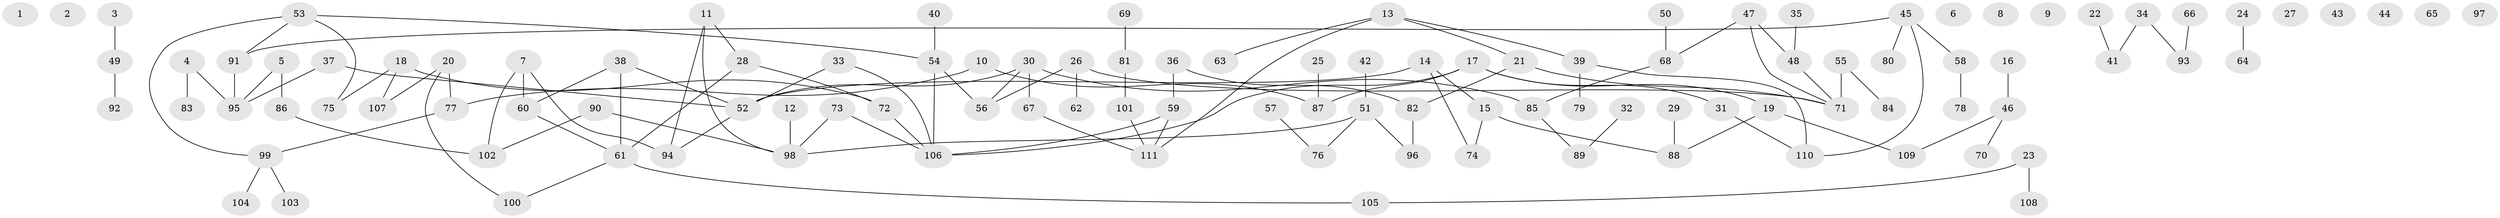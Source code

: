 // coarse degree distribution, {0: 0.14473684210526316, 1: 0.2894736842105263, 2: 0.15789473684210525, 3: 0.21052631578947367, 4: 0.07894736842105263, 5: 0.06578947368421052, 7: 0.013157894736842105, 6: 0.039473684210526314}
// Generated by graph-tools (version 1.1) at 2025/41/03/06/25 10:41:19]
// undirected, 111 vertices, 120 edges
graph export_dot {
graph [start="1"]
  node [color=gray90,style=filled];
  1;
  2;
  3;
  4;
  5;
  6;
  7;
  8;
  9;
  10;
  11;
  12;
  13;
  14;
  15;
  16;
  17;
  18;
  19;
  20;
  21;
  22;
  23;
  24;
  25;
  26;
  27;
  28;
  29;
  30;
  31;
  32;
  33;
  34;
  35;
  36;
  37;
  38;
  39;
  40;
  41;
  42;
  43;
  44;
  45;
  46;
  47;
  48;
  49;
  50;
  51;
  52;
  53;
  54;
  55;
  56;
  57;
  58;
  59;
  60;
  61;
  62;
  63;
  64;
  65;
  66;
  67;
  68;
  69;
  70;
  71;
  72;
  73;
  74;
  75;
  76;
  77;
  78;
  79;
  80;
  81;
  82;
  83;
  84;
  85;
  86;
  87;
  88;
  89;
  90;
  91;
  92;
  93;
  94;
  95;
  96;
  97;
  98;
  99;
  100;
  101;
  102;
  103;
  104;
  105;
  106;
  107;
  108;
  109;
  110;
  111;
  3 -- 49;
  4 -- 83;
  4 -- 95;
  5 -- 86;
  5 -- 95;
  7 -- 60;
  7 -- 94;
  7 -- 102;
  10 -- 77;
  10 -- 87;
  11 -- 28;
  11 -- 94;
  11 -- 98;
  12 -- 98;
  13 -- 21;
  13 -- 39;
  13 -- 63;
  13 -- 111;
  14 -- 15;
  14 -- 52;
  14 -- 74;
  15 -- 74;
  15 -- 88;
  16 -- 46;
  17 -- 19;
  17 -- 31;
  17 -- 87;
  17 -- 106;
  18 -- 72;
  18 -- 75;
  18 -- 107;
  19 -- 88;
  19 -- 109;
  20 -- 77;
  20 -- 100;
  20 -- 107;
  21 -- 71;
  21 -- 82;
  22 -- 41;
  23 -- 105;
  23 -- 108;
  24 -- 64;
  25 -- 87;
  26 -- 56;
  26 -- 62;
  26 -- 71;
  28 -- 61;
  28 -- 72;
  29 -- 88;
  30 -- 52;
  30 -- 56;
  30 -- 67;
  30 -- 85;
  31 -- 110;
  32 -- 89;
  33 -- 52;
  33 -- 106;
  34 -- 41;
  34 -- 93;
  35 -- 48;
  36 -- 59;
  36 -- 82;
  37 -- 52;
  37 -- 95;
  38 -- 52;
  38 -- 60;
  38 -- 61;
  39 -- 79;
  39 -- 110;
  40 -- 54;
  42 -- 51;
  45 -- 58;
  45 -- 80;
  45 -- 91;
  45 -- 110;
  46 -- 70;
  46 -- 109;
  47 -- 48;
  47 -- 68;
  47 -- 71;
  48 -- 71;
  49 -- 92;
  50 -- 68;
  51 -- 76;
  51 -- 96;
  51 -- 98;
  52 -- 94;
  53 -- 54;
  53 -- 75;
  53 -- 91;
  53 -- 99;
  54 -- 56;
  54 -- 106;
  55 -- 71;
  55 -- 84;
  57 -- 76;
  58 -- 78;
  59 -- 106;
  59 -- 111;
  60 -- 61;
  61 -- 100;
  61 -- 105;
  66 -- 93;
  67 -- 111;
  68 -- 85;
  69 -- 81;
  72 -- 106;
  73 -- 98;
  73 -- 106;
  77 -- 99;
  81 -- 101;
  82 -- 96;
  85 -- 89;
  86 -- 102;
  90 -- 98;
  90 -- 102;
  91 -- 95;
  99 -- 103;
  99 -- 104;
  101 -- 111;
}
